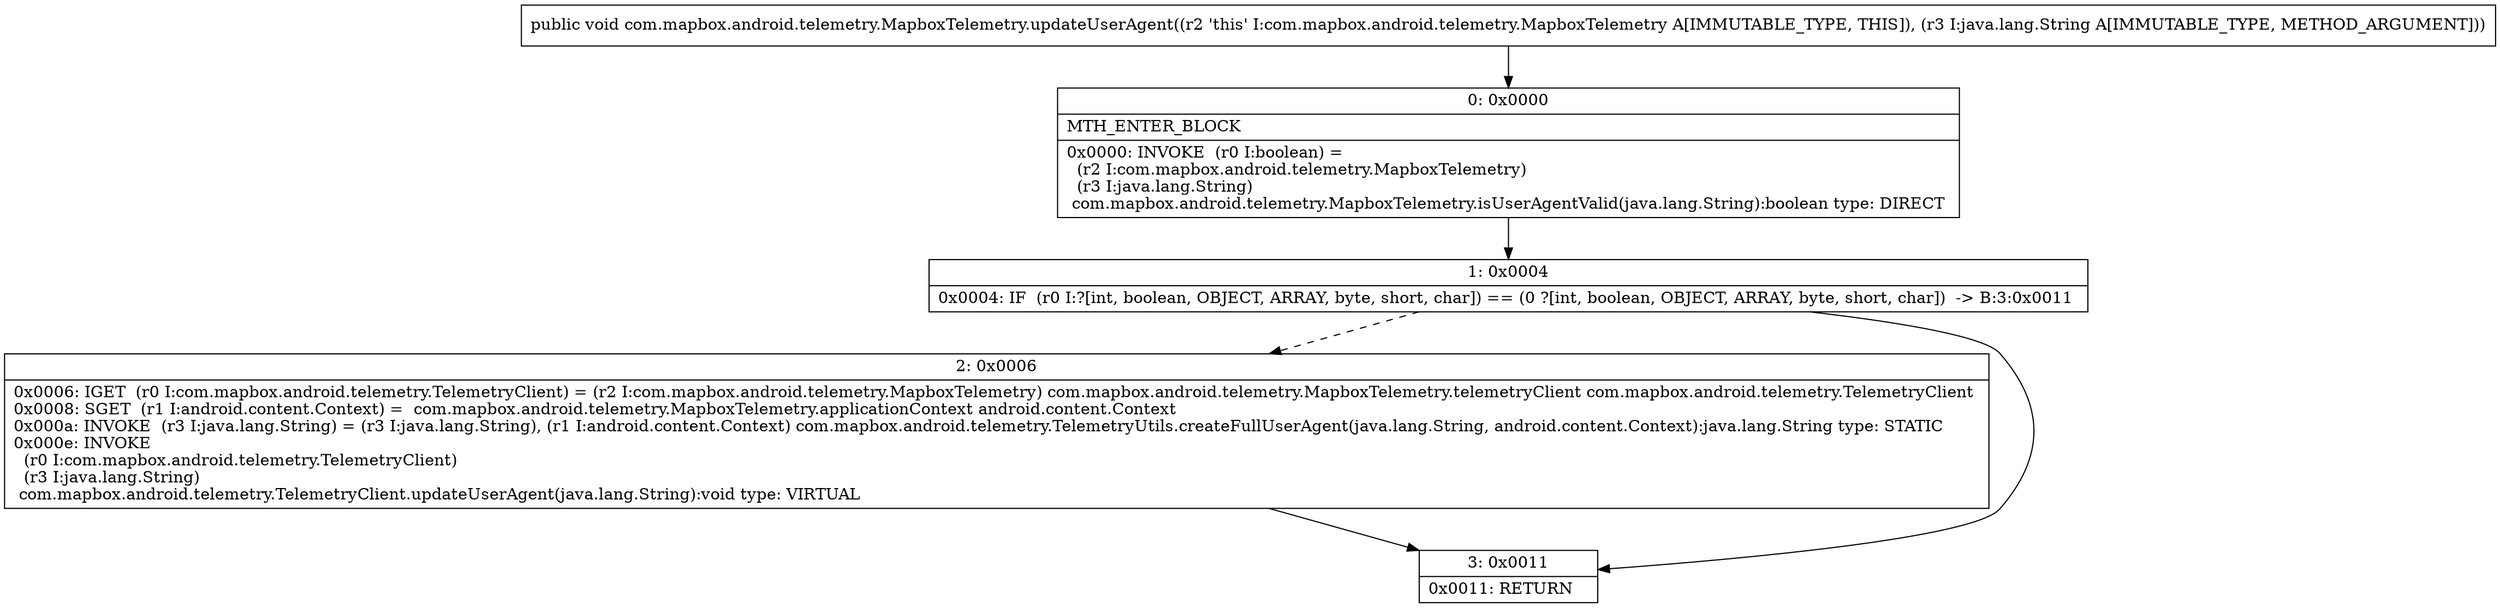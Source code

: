 digraph "CFG forcom.mapbox.android.telemetry.MapboxTelemetry.updateUserAgent(Ljava\/lang\/String;)V" {
Node_0 [shape=record,label="{0\:\ 0x0000|MTH_ENTER_BLOCK\l|0x0000: INVOKE  (r0 I:boolean) = \l  (r2 I:com.mapbox.android.telemetry.MapboxTelemetry)\l  (r3 I:java.lang.String)\l com.mapbox.android.telemetry.MapboxTelemetry.isUserAgentValid(java.lang.String):boolean type: DIRECT \l}"];
Node_1 [shape=record,label="{1\:\ 0x0004|0x0004: IF  (r0 I:?[int, boolean, OBJECT, ARRAY, byte, short, char]) == (0 ?[int, boolean, OBJECT, ARRAY, byte, short, char])  \-\> B:3:0x0011 \l}"];
Node_2 [shape=record,label="{2\:\ 0x0006|0x0006: IGET  (r0 I:com.mapbox.android.telemetry.TelemetryClient) = (r2 I:com.mapbox.android.telemetry.MapboxTelemetry) com.mapbox.android.telemetry.MapboxTelemetry.telemetryClient com.mapbox.android.telemetry.TelemetryClient \l0x0008: SGET  (r1 I:android.content.Context) =  com.mapbox.android.telemetry.MapboxTelemetry.applicationContext android.content.Context \l0x000a: INVOKE  (r3 I:java.lang.String) = (r3 I:java.lang.String), (r1 I:android.content.Context) com.mapbox.android.telemetry.TelemetryUtils.createFullUserAgent(java.lang.String, android.content.Context):java.lang.String type: STATIC \l0x000e: INVOKE  \l  (r0 I:com.mapbox.android.telemetry.TelemetryClient)\l  (r3 I:java.lang.String)\l com.mapbox.android.telemetry.TelemetryClient.updateUserAgent(java.lang.String):void type: VIRTUAL \l}"];
Node_3 [shape=record,label="{3\:\ 0x0011|0x0011: RETURN   \l}"];
MethodNode[shape=record,label="{public void com.mapbox.android.telemetry.MapboxTelemetry.updateUserAgent((r2 'this' I:com.mapbox.android.telemetry.MapboxTelemetry A[IMMUTABLE_TYPE, THIS]), (r3 I:java.lang.String A[IMMUTABLE_TYPE, METHOD_ARGUMENT])) }"];
MethodNode -> Node_0;
Node_0 -> Node_1;
Node_1 -> Node_2[style=dashed];
Node_1 -> Node_3;
Node_2 -> Node_3;
}

